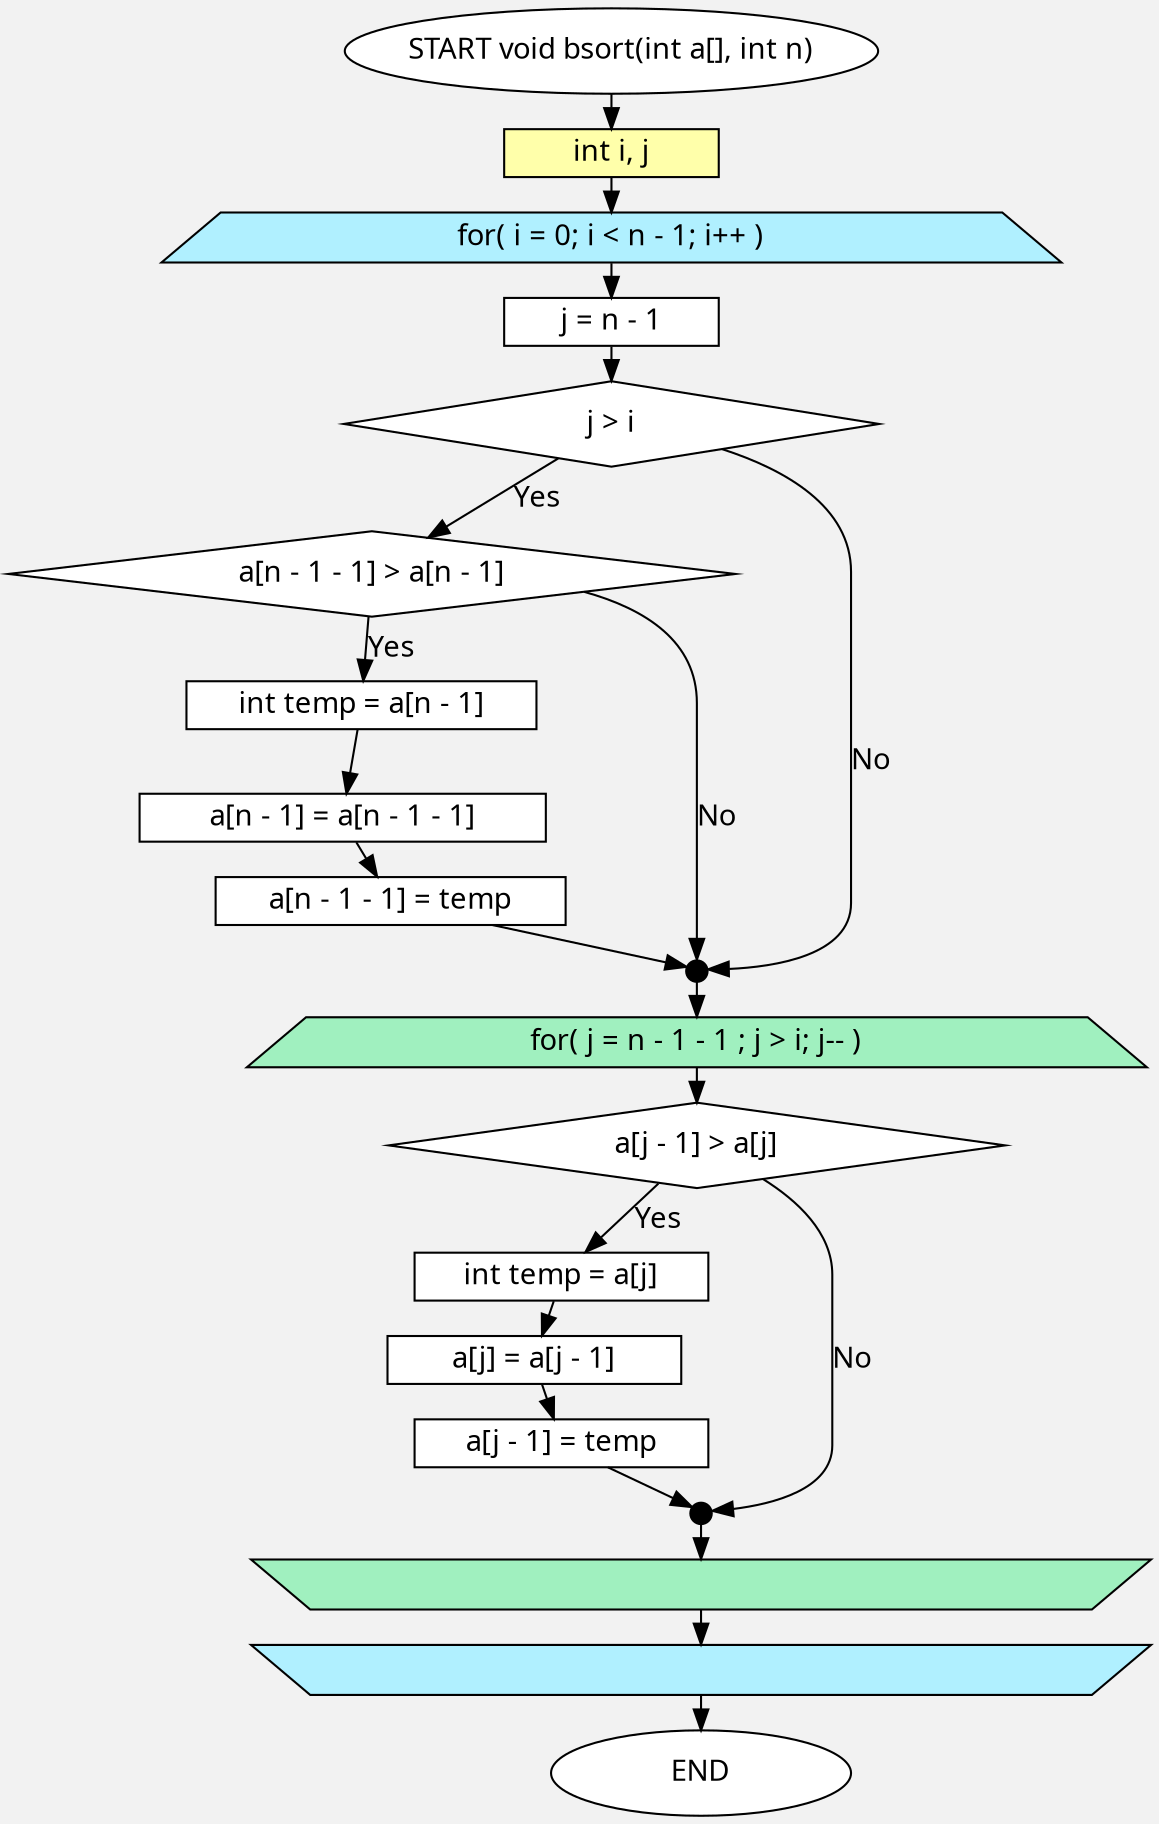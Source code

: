 digraph graph_name {
	ranksep=0.03;
    graph [compound=true, fontname = "Meiryo UI", style="invis" margin=0, nodesep  = 0.5];
	rank="same"
    node [fontname = "Meiryo UI"];
    edge [fontname = "Meiryo UI"];
    bgcolor = "#F2F2F2";
	

	1 [label= "START void bsort(int a[], int n)"shape= box, shape = ellipse  ,style= "solid,filled" fillcolor= "#FFFFFF",color="#000000", width= 3.55714285714286,height= 0.571428571428571];
	2 [label= "int i, j"shape= box, shape = box ,style= "solid,filled" fillcolor= "#FFFFAA",color="#000000", width= 1.42857142857143,height= 0.285714285714286];
	3 [label= "for( i = 0; i < n - 1; i++ )"shape= box, shape = polygon,distortion=-.1 ,style= "solid,filled" fillcolor= "#B0F0FF",color="#000000", width= 6,height= 0.333333333333333,fixedsize = true];
	4 [label= "j = n - 1"shape= box, shape = box ,style= "solid,filled" fillcolor= "#FFFFFF",color="#000000", width= 1.42857142857143,height= 0.285714285714286];
	5 [label= "j > i"shape= box, shape = diamond ,style= "solid,filled" fillcolor= "#FFFFFF",color="#000000", width= 3.57142857142857,height= 0.571428571428571];
	6 [label= "a[n - 1 - 1] > a[n - 1]"shape= box, shape = diamond ,style= "solid,filled" fillcolor= "#FFFFFF",color="#000000", width= 4.85,height= 0.571428571428571];
	7 [label= "int temp = a[n - 1]"shape= box, shape = box ,style= "solid,filled" fillcolor= "#FFFFFF",color="#000000", width= 2.33571428571429,height= 0.285714285714286];
	8 [label= "a[n - 1] = a[n - 1 - 1]"shape= box, shape = box ,style= "solid,filled" fillcolor= "#FFFFFF",color="#000000", width= 2.70714285714286,height= 0.285714285714286];
	9 [label= "a[n - 1 - 1] = temp"shape= box, shape = box ,style= "solid,filled" fillcolor= "#FFFFFF",color="#000000", width= 2.33571428571429,height= 0.285714285714286];
	10 [label= ""shape= box, shape = point ,style= "solid,filled" fillcolor= "#000000",color="#000000", width= 0.142857142857143,height= 0.142857142857143];
	18 [label= "for( j = n - 1 - 1 ; j > i; j-- )"shape= box, shape = polygon,distortion=-.1 ,style= "solid,filled" fillcolor= "#A0F0BF",color="#000000", width= 6,height= 0.333333333333333,fixedsize = true];
	11 [label= "a[j - 1] > a[j]"shape= box, shape = diamond ,style= "solid,filled" fillcolor= "#FFFFFF",color="#000000", width= 4.10714285714286,height= 0.571428571428571];
	12 [label= "int temp = a[j]"shape= box, shape = box ,style= "solid,filled" fillcolor= "#FFFFFF",color="#000000", width= 1.96428571428571,height= 0.285714285714286];
	13 [label= "a[j] = a[j - 1]"shape= box, shape = box ,style= "solid,filled" fillcolor= "#FFFFFF",color="#000000", width= 1.96428571428571,height= 0.285714285714286];
	14 [label= "a[j - 1] = temp"shape= box, shape = box ,style= "solid,filled" fillcolor= "#FFFFFF",color="#000000", width= 1.96428571428571,height= 0.285714285714286];
	15 [label= ""shape= box, shape = point ,style= "solid,filled" fillcolor= "#000000",color="#000000", width= 0.142857142857143,height= 0.142857142857143];
	19 [label= ""shape= box, shape = polygon,distortion=.1 ,style= "solid,filled" fillcolor= "#A0F0BF",color="#000000", width= 6,height= 0.333333333333333,fixedsize = true];
	16 [label= ""shape= box, shape = polygon,distortion=.1 ,style= "solid,filled" fillcolor= "#B0F0FF",color="#000000", width= 6,height= 0.333333333333333,fixedsize = true];
	17 [label= "END"shape= box, shape = ellipse  ,style= "solid,filled" fillcolor= "#FFFFFF",color="#000000", width= 2,height= 0.571428571428571];

 1 -> 2 [ label = "",arrowhead  = normal,color = "#000000"];
 2 -> 3 [ label = "",arrowhead  = normal,color = "#000000"];
 3 -> 4 [ label = "",arrowhead  = normal,color = "#000000"];
 4 -> 5 [ label = "",arrowhead  = normal,color = "#000000"];
 5 -> 6 [ label = "Yes",arrowhead  = normal,color = "#000000"];
 5 -> 10 [ label = "No",arrowhead  = normal,color = "#000000"];
 6 -> 7 [ label = "Yes",arrowhead  = normal,color = "#000000"];
 6 -> 10 [ label = "No",arrowhead  = normal,color = "#000000"];
 7 -> 8 [ label = "",arrowhead  = normal,color = "#000000"];
 8 -> 9 [ label = "",arrowhead  = normal,color = "#000000"];
 9 -> 10 [ label = "",arrowhead  = normal,color = "#000000"];
 10 -> 18 [ label = "",arrowhead  = normal,color = "#000000"];
 18 -> 11 [ label = "",arrowhead  = normal,color = "#000000"];
 11 -> 12 [ label = "Yes",arrowhead  = normal,color = "#000000"];
 11 -> 15 [ label = "No",arrowhead  = normal,color = "#000000"];
 12 -> 13 [ label = "",arrowhead  = normal,color = "#000000"];
 13 -> 14 [ label = "",arrowhead  = normal,color = "#000000"];
 14 -> 15 [ label = "",arrowhead  = normal,color = "#000000"];
 15 -> 19 [ label = "",arrowhead  = normal,color = "#000000"];
 19 -> 16 [ label = "",arrowhead  = normal,color = "#000000"];
 16 -> 17 [ label = "",arrowhead  = normal,color = "#000000"];
}
